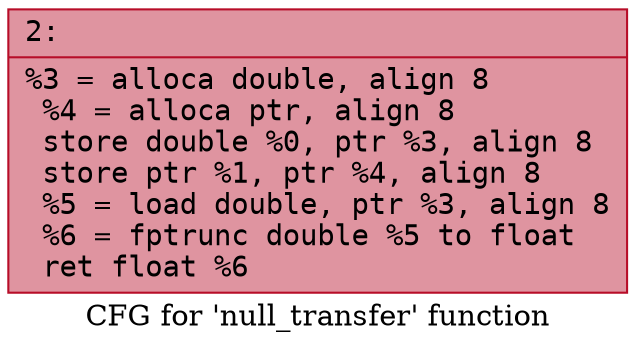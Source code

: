 digraph "CFG for 'null_transfer' function" {
	label="CFG for 'null_transfer' function";

	Node0x600000de2b70 [shape=record,color="#b70d28ff", style=filled, fillcolor="#b70d2870" fontname="Courier",label="{2:\l|  %3 = alloca double, align 8\l  %4 = alloca ptr, align 8\l  store double %0, ptr %3, align 8\l  store ptr %1, ptr %4, align 8\l  %5 = load double, ptr %3, align 8\l  %6 = fptrunc double %5 to float\l  ret float %6\l}"];
}
